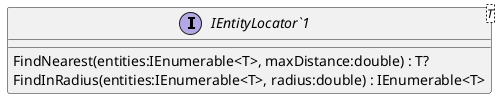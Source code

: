 @startuml
interface "IEntityLocator`1"<T> {
    FindNearest(entities:IEnumerable<T>, maxDistance:double) : T?
    FindInRadius(entities:IEnumerable<T>, radius:double) : IEnumerable<T>
}
@enduml
